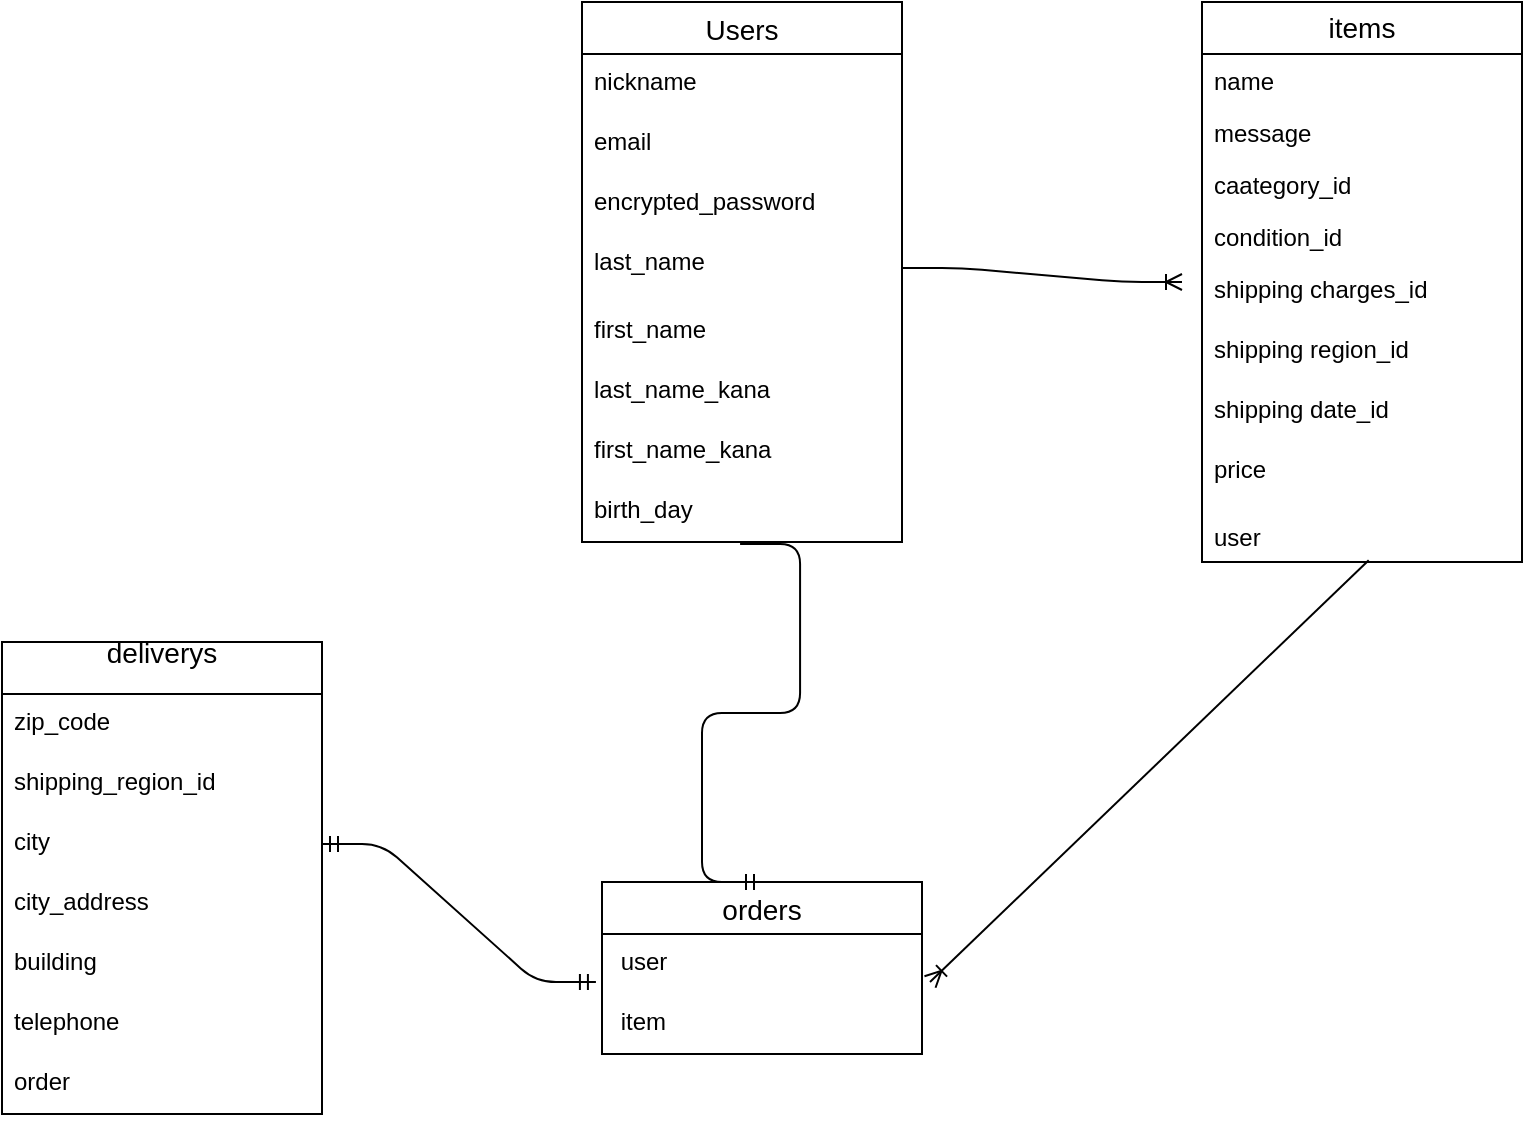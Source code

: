 <mxfile>
    <diagram id="rb7PWaJqPtbvHcoCxBds" name="ページ1">
        <mxGraphModel dx="553" dy="809" grid="1" gridSize="10" guides="1" tooltips="1" connect="1" arrows="1" fold="1" page="1" pageScale="1" pageWidth="827" pageHeight="1169" math="0" shadow="0">
            <root>
                <mxCell id="0"/>
                <mxCell id="1" parent="0"/>
                <mxCell id="2" value="Users" style="swimlane;fontStyle=0;childLayout=stackLayout;horizontal=1;startSize=26;horizontalStack=0;resizeParent=1;resizeParentMax=0;resizeLast=0;collapsible=1;marginBottom=0;align=center;fontSize=14;" parent="1" vertex="1">
                    <mxGeometry x="330" y="250" width="160" height="270" as="geometry">
                        <mxRectangle x="100" y="290" width="60" height="30" as="alternateBounds"/>
                    </mxGeometry>
                </mxCell>
                <mxCell id="84" value="nickname" style="text;strokeColor=none;fillColor=none;spacingLeft=4;spacingRight=4;overflow=hidden;rotatable=0;points=[[0,0.5],[1,0.5]];portConstraint=eastwest;fontSize=12;" parent="2" vertex="1">
                    <mxGeometry y="26" width="160" height="30" as="geometry"/>
                </mxCell>
                <mxCell id="3" value="email" style="text;strokeColor=none;fillColor=none;spacingLeft=4;spacingRight=4;overflow=hidden;rotatable=0;points=[[0,0.5],[1,0.5]];portConstraint=eastwest;fontSize=12;" parent="2" vertex="1">
                    <mxGeometry y="56" width="160" height="30" as="geometry"/>
                </mxCell>
                <mxCell id="85" value="encrypted_password" style="text;strokeColor=none;fillColor=none;spacingLeft=4;spacingRight=4;overflow=hidden;rotatable=0;points=[[0,0.5],[1,0.5]];portConstraint=eastwest;fontSize=12;" parent="2" vertex="1">
                    <mxGeometry y="86" width="160" height="30" as="geometry"/>
                </mxCell>
                <mxCell id="122" value="last_name" style="text;strokeColor=none;fillColor=none;spacingLeft=4;spacingRight=4;overflow=hidden;rotatable=0;points=[[0,0.5],[1,0.5]];portConstraint=eastwest;fontSize=12;" parent="2" vertex="1">
                    <mxGeometry y="116" width="160" height="34" as="geometry"/>
                </mxCell>
                <mxCell id="123" value="first_name" style="text;strokeColor=none;fillColor=none;spacingLeft=4;spacingRight=4;overflow=hidden;rotatable=0;points=[[0,0.5],[1,0.5]];portConstraint=eastwest;fontSize=12;" parent="2" vertex="1">
                    <mxGeometry y="150" width="160" height="30" as="geometry"/>
                </mxCell>
                <mxCell id="124" value="last_name_kana" style="text;strokeColor=none;fillColor=none;spacingLeft=4;spacingRight=4;overflow=hidden;rotatable=0;points=[[0,0.5],[1,0.5]];portConstraint=eastwest;fontSize=12;" parent="2" vertex="1">
                    <mxGeometry y="180" width="160" height="30" as="geometry"/>
                </mxCell>
                <mxCell id="125" value="first_name_kana" style="text;strokeColor=none;fillColor=none;spacingLeft=4;spacingRight=4;overflow=hidden;rotatable=0;points=[[0,0.5],[1,0.5]];portConstraint=eastwest;fontSize=12;" parent="2" vertex="1">
                    <mxGeometry y="210" width="160" height="30" as="geometry"/>
                </mxCell>
                <mxCell id="126" value="birth_day" style="text;strokeColor=none;fillColor=none;spacingLeft=4;spacingRight=4;overflow=hidden;rotatable=0;points=[[0,0.5],[1,0.5]];portConstraint=eastwest;fontSize=12;" parent="2" vertex="1">
                    <mxGeometry y="240" width="160" height="30" as="geometry"/>
                </mxCell>
                <mxCell id="11" value="orders" style="swimlane;fontStyle=0;childLayout=stackLayout;horizontal=1;startSize=26;horizontalStack=0;resizeParent=1;resizeParentMax=0;resizeLast=0;collapsible=1;marginBottom=0;align=center;fontSize=14;" parent="1" vertex="1">
                    <mxGeometry x="340" y="690" width="160" height="86" as="geometry"/>
                </mxCell>
                <mxCell id="83" value=" user" style="text;strokeColor=none;fillColor=none;spacingLeft=4;spacingRight=4;overflow=hidden;rotatable=0;points=[[0,0.5],[1,0.5]];portConstraint=eastwest;fontSize=12;" parent="11" vertex="1">
                    <mxGeometry y="26" width="160" height="30" as="geometry"/>
                </mxCell>
                <mxCell id="77" value=" item" style="text;strokeColor=none;fillColor=none;spacingLeft=4;spacingRight=4;overflow=hidden;rotatable=0;points=[[0,0.5],[1,0.5]];portConstraint=eastwest;fontSize=12;" parent="11" vertex="1">
                    <mxGeometry y="56" width="160" height="30" as="geometry"/>
                </mxCell>
                <mxCell id="15" value="deliverys&#10;" style="swimlane;fontStyle=0;childLayout=stackLayout;horizontal=1;startSize=26;horizontalStack=0;resizeParent=1;resizeParentMax=0;resizeLast=0;collapsible=1;marginBottom=0;align=center;fontSize=14;" parent="1" vertex="1">
                    <mxGeometry x="40" y="570" width="160" height="236" as="geometry">
                        <mxRectangle x="70" y="700" width="90" height="30" as="alternateBounds"/>
                    </mxGeometry>
                </mxCell>
                <mxCell id="17" value="zip_code" style="text;strokeColor=none;fillColor=none;spacingLeft=4;spacingRight=4;overflow=hidden;rotatable=0;points=[[0,0.5],[1,0.5]];portConstraint=eastwest;fontSize=12;" parent="15" vertex="1">
                    <mxGeometry y="26" width="160" height="30" as="geometry"/>
                </mxCell>
                <mxCell id="18" value="shipping_region_id" style="text;strokeColor=none;fillColor=none;spacingLeft=4;spacingRight=4;overflow=hidden;rotatable=0;points=[[0,0.5],[1,0.5]];portConstraint=eastwest;fontSize=12;" parent="15" vertex="1">
                    <mxGeometry y="56" width="160" height="30" as="geometry"/>
                </mxCell>
                <mxCell id="105" value="city" style="text;strokeColor=none;fillColor=none;spacingLeft=4;spacingRight=4;overflow=hidden;rotatable=0;points=[[0,0.5],[1,0.5]];portConstraint=eastwest;fontSize=12;" parent="15" vertex="1">
                    <mxGeometry y="86" width="160" height="30" as="geometry"/>
                </mxCell>
                <mxCell id="107" value="city_address" style="text;strokeColor=none;fillColor=none;spacingLeft=4;spacingRight=4;overflow=hidden;rotatable=0;points=[[0,0.5],[1,0.5]];portConstraint=eastwest;fontSize=12;" parent="15" vertex="1">
                    <mxGeometry y="116" width="160" height="30" as="geometry"/>
                </mxCell>
                <mxCell id="108" value="building" style="text;strokeColor=none;fillColor=none;spacingLeft=4;spacingRight=4;overflow=hidden;rotatable=0;points=[[0,0.5],[1,0.5]];portConstraint=eastwest;fontSize=12;" parent="15" vertex="1">
                    <mxGeometry y="146" width="160" height="30" as="geometry"/>
                </mxCell>
                <mxCell id="110" value="telephone" style="text;strokeColor=none;fillColor=none;spacingLeft=4;spacingRight=4;overflow=hidden;rotatable=0;points=[[0,0.5],[1,0.5]];portConstraint=eastwest;fontSize=12;" parent="15" vertex="1">
                    <mxGeometry y="176" width="160" height="30" as="geometry"/>
                </mxCell>
                <mxCell id="130" value="order" style="text;strokeColor=none;fillColor=none;spacingLeft=4;spacingRight=4;overflow=hidden;rotatable=0;points=[[0,0.5],[1,0.5]];portConstraint=eastwest;fontSize=12;" parent="15" vertex="1">
                    <mxGeometry y="206" width="160" height="30" as="geometry"/>
                </mxCell>
                <mxCell id="7" value="items" style="swimlane;fontStyle=0;childLayout=stackLayout;horizontal=1;startSize=26;horizontalStack=0;resizeParent=1;resizeParentMax=0;resizeLast=0;collapsible=1;marginBottom=0;align=center;fontSize=14;whiteSpace=wrap;" parent="1" vertex="1">
                    <mxGeometry x="640" y="250" width="160" height="280" as="geometry"/>
                </mxCell>
                <mxCell id="61" value="name" style="text;strokeColor=none;fillColor=none;spacingLeft=4;spacingRight=4;overflow=hidden;rotatable=0;points=[[0,0.5],[1,0.5]];portConstraint=eastwest;fontSize=12;" parent="7" vertex="1">
                    <mxGeometry y="26" width="160" height="26" as="geometry"/>
                </mxCell>
                <mxCell id="59" value="message" style="text;strokeColor=none;fillColor=none;spacingLeft=4;spacingRight=4;overflow=hidden;rotatable=0;points=[[0,0.5],[1,0.5]];portConstraint=eastwest;fontSize=12;" parent="7" vertex="1">
                    <mxGeometry y="52" width="160" height="26" as="geometry"/>
                </mxCell>
                <mxCell id="62" value="caategory_id" style="text;strokeColor=none;fillColor=none;spacingLeft=4;spacingRight=4;overflow=hidden;rotatable=0;points=[[0,0.5],[1,0.5]];portConstraint=eastwest;fontSize=12;" parent="7" vertex="1">
                    <mxGeometry y="78" width="160" height="26" as="geometry"/>
                </mxCell>
                <mxCell id="63" value="condition_id" style="text;strokeColor=none;fillColor=none;spacingLeft=4;spacingRight=4;overflow=hidden;rotatable=0;points=[[0,0.5],[1,0.5]];portConstraint=eastwest;fontSize=12;" parent="7" vertex="1">
                    <mxGeometry y="104" width="160" height="26" as="geometry"/>
                </mxCell>
                <mxCell id="72" value="shipping charges_id" style="text;strokeColor=none;fillColor=none;spacingLeft=4;spacingRight=4;overflow=hidden;rotatable=0;points=[[0,0.5],[1,0.5]];portConstraint=eastwest;fontSize=12;labelBackgroundColor=none;labelBorderColor=none;fontColor=default;" parent="7" vertex="1">
                    <mxGeometry y="130" width="160" height="30" as="geometry"/>
                </mxCell>
                <mxCell id="71" value="shipping region_id" style="text;strokeColor=none;fillColor=none;spacingLeft=4;spacingRight=4;overflow=hidden;rotatable=0;points=[[0,0.5],[1,0.5]];portConstraint=eastwest;fontSize=12;labelBackgroundColor=none;labelBorderColor=none;fontColor=default;" parent="7" vertex="1">
                    <mxGeometry y="160" width="160" height="30" as="geometry"/>
                </mxCell>
                <mxCell id="69" value="shipping date_id" style="text;strokeColor=none;fillColor=none;spacingLeft=4;spacingRight=4;overflow=hidden;rotatable=0;points=[[0,0.5],[1,0.5]];portConstraint=eastwest;fontSize=12;labelBackgroundColor=none;labelBorderColor=none;fontColor=default;" parent="7" vertex="1">
                    <mxGeometry y="190" width="160" height="30" as="geometry"/>
                </mxCell>
                <mxCell id="9" value="price" style="text;strokeColor=none;fillColor=none;spacingLeft=4;spacingRight=4;overflow=hidden;rotatable=0;points=[[0,0.5],[1,0.5]];portConstraint=eastwest;fontSize=12;labelBackgroundColor=none;labelBorderColor=none;fontColor=default;" parent="7" vertex="1">
                    <mxGeometry y="220" width="160" height="34" as="geometry"/>
                </mxCell>
                <mxCell id="119" value="user" style="text;strokeColor=none;fillColor=none;spacingLeft=4;spacingRight=4;overflow=hidden;rotatable=0;points=[[0,0.5],[1,0.5]];portConstraint=eastwest;fontSize=12;" parent="7" vertex="1">
                    <mxGeometry y="254" width="160" height="26" as="geometry"/>
                </mxCell>
                <mxCell id="24" value="" style="edgeStyle=entityRelationEdgeStyle;fontSize=12;html=1;endArrow=ERoneToMany;exitX=1;exitY=0.5;exitDx=0;exitDy=0;" parent="1" source="122" edge="1">
                    <mxGeometry width="100" height="100" relative="1" as="geometry">
                        <mxPoint x="280" y="290" as="sourcePoint"/>
                        <mxPoint x="630" y="390" as="targetPoint"/>
                    </mxGeometry>
                </mxCell>
                <mxCell id="114" value="" style="edgeStyle=entityRelationEdgeStyle;fontSize=12;html=1;endArrow=ERmandOne;startArrow=ERmandOne;entryX=-0.019;entryY=0.8;entryDx=0;entryDy=0;exitX=1;exitY=0.5;exitDx=0;exitDy=0;entryPerimeter=0;" parent="1" source="105" target="83" edge="1">
                    <mxGeometry width="100" height="100" relative="1" as="geometry">
                        <mxPoint x="360" y="710" as="sourcePoint"/>
                        <mxPoint x="340" y="881" as="targetPoint"/>
                    </mxGeometry>
                </mxCell>
                <mxCell id="118" value="" style="fontSize=12;html=1;endArrow=ERoneToMany;exitX=0.521;exitY=0.966;exitDx=0;exitDy=0;exitPerimeter=0;entryX=1.025;entryY=0.8;entryDx=0;entryDy=0;entryPerimeter=0;" parent="1" source="119" target="83" edge="1">
                    <mxGeometry width="100" height="100" relative="1" as="geometry">
                        <mxPoint x="680" y="560" as="sourcePoint"/>
                        <mxPoint x="503" y="839" as="targetPoint"/>
                    </mxGeometry>
                </mxCell>
                <mxCell id="131" value="" style="edgeStyle=entityRelationEdgeStyle;fontSize=12;html=1;endArrow=ERmandOne;entryX=0.5;entryY=0;entryDx=0;entryDy=0;exitX=0.494;exitY=1.033;exitDx=0;exitDy=0;exitPerimeter=0;" parent="1" source="126" target="11" edge="1">
                    <mxGeometry width="100" height="100" relative="1" as="geometry">
                        <mxPoint x="400" y="530" as="sourcePoint"/>
                        <mxPoint x="460" y="490" as="targetPoint"/>
                    </mxGeometry>
                </mxCell>
            </root>
        </mxGraphModel>
    </diagram>
</mxfile>